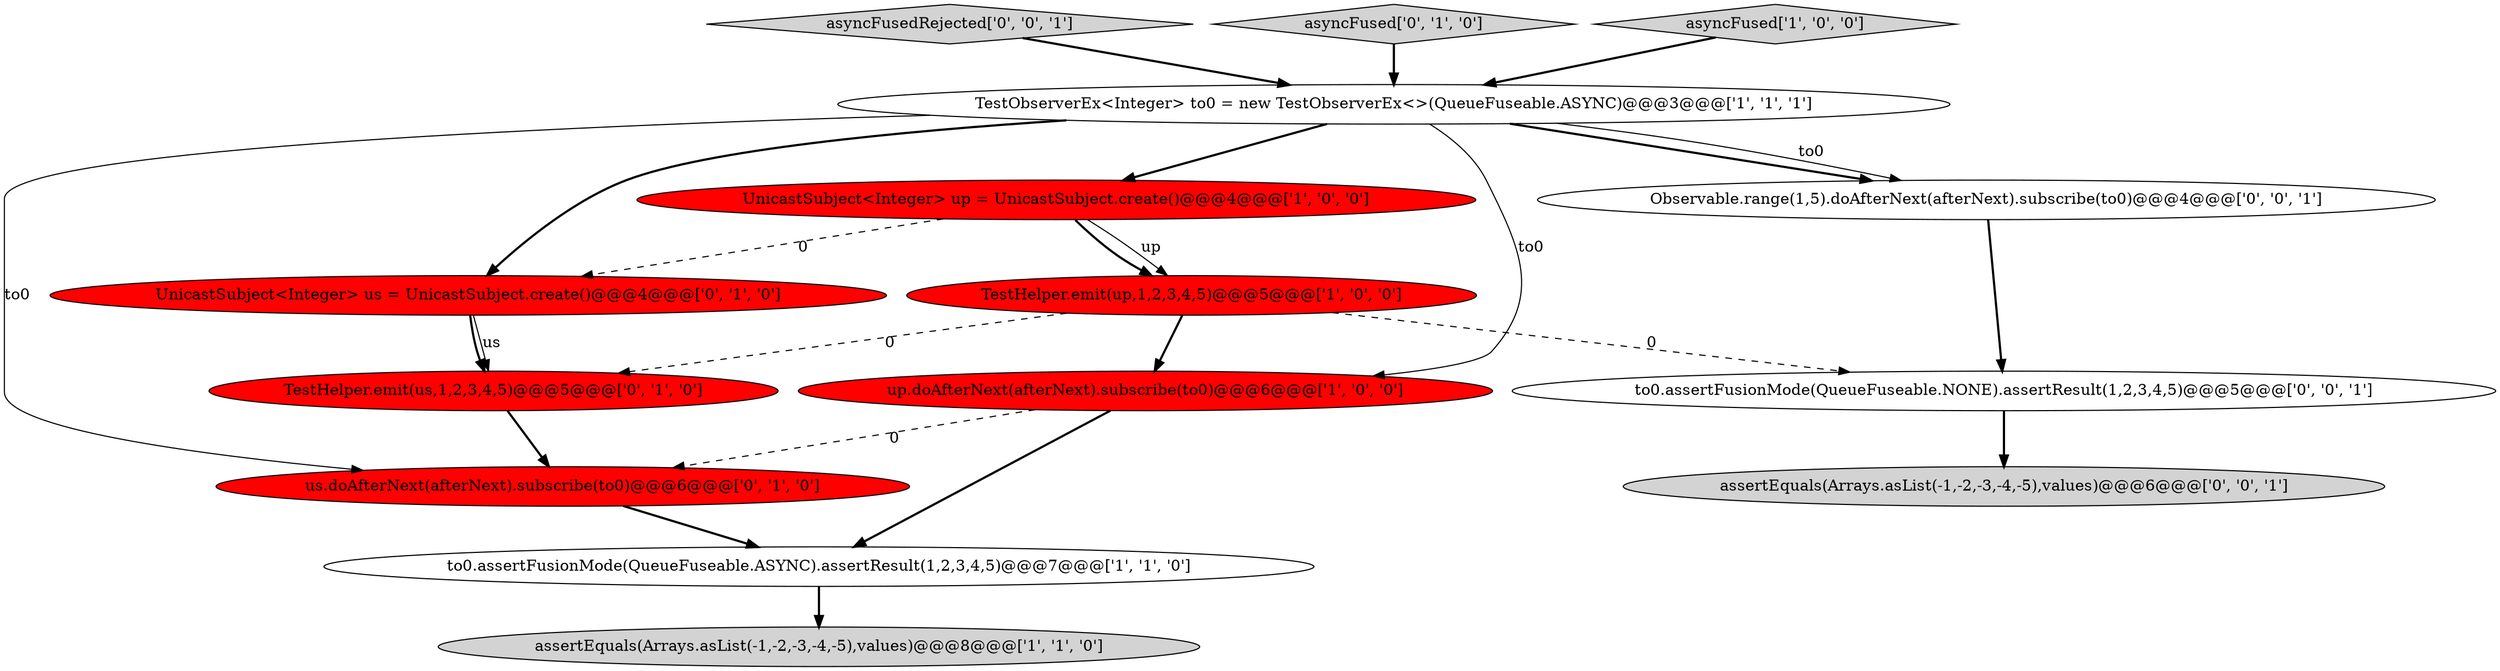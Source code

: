 digraph {
14 [style = filled, label = "asyncFusedRejected['0', '0', '1']", fillcolor = lightgray, shape = diamond image = "AAA0AAABBB3BBB"];
13 [style = filled, label = "to0.assertFusionMode(QueueFuseable.NONE).assertResult(1,2,3,4,5)@@@5@@@['0', '0', '1']", fillcolor = white, shape = ellipse image = "AAA0AAABBB3BBB"];
1 [style = filled, label = "to0.assertFusionMode(QueueFuseable.ASYNC).assertResult(1,2,3,4,5)@@@7@@@['1', '1', '0']", fillcolor = white, shape = ellipse image = "AAA0AAABBB1BBB"];
2 [style = filled, label = "up.doAfterNext(afterNext).subscribe(to0)@@@6@@@['1', '0', '0']", fillcolor = red, shape = ellipse image = "AAA1AAABBB1BBB"];
8 [style = filled, label = "TestHelper.emit(us,1,2,3,4,5)@@@5@@@['0', '1', '0']", fillcolor = red, shape = ellipse image = "AAA1AAABBB2BBB"];
10 [style = filled, label = "asyncFused['0', '1', '0']", fillcolor = lightgray, shape = diamond image = "AAA0AAABBB2BBB"];
11 [style = filled, label = "Observable.range(1,5).doAfterNext(afterNext).subscribe(to0)@@@4@@@['0', '0', '1']", fillcolor = white, shape = ellipse image = "AAA0AAABBB3BBB"];
9 [style = filled, label = "us.doAfterNext(afterNext).subscribe(to0)@@@6@@@['0', '1', '0']", fillcolor = red, shape = ellipse image = "AAA1AAABBB2BBB"];
6 [style = filled, label = "UnicastSubject<Integer> up = UnicastSubject.create()@@@4@@@['1', '0', '0']", fillcolor = red, shape = ellipse image = "AAA1AAABBB1BBB"];
4 [style = filled, label = "asyncFused['1', '0', '0']", fillcolor = lightgray, shape = diamond image = "AAA0AAABBB1BBB"];
3 [style = filled, label = "TestHelper.emit(up,1,2,3,4,5)@@@5@@@['1', '0', '0']", fillcolor = red, shape = ellipse image = "AAA1AAABBB1BBB"];
12 [style = filled, label = "assertEquals(Arrays.asList(-1,-2,-3,-4,-5),values)@@@6@@@['0', '0', '1']", fillcolor = lightgray, shape = ellipse image = "AAA0AAABBB3BBB"];
0 [style = filled, label = "TestObserverEx<Integer> to0 = new TestObserverEx<>(QueueFuseable.ASYNC)@@@3@@@['1', '1', '1']", fillcolor = white, shape = ellipse image = "AAA0AAABBB1BBB"];
7 [style = filled, label = "UnicastSubject<Integer> us = UnicastSubject.create()@@@4@@@['0', '1', '0']", fillcolor = red, shape = ellipse image = "AAA1AAABBB2BBB"];
5 [style = filled, label = "assertEquals(Arrays.asList(-1,-2,-3,-4,-5),values)@@@8@@@['1', '1', '0']", fillcolor = lightgray, shape = ellipse image = "AAA0AAABBB1BBB"];
1->5 [style = bold, label=""];
6->3 [style = bold, label=""];
6->3 [style = solid, label="up"];
0->6 [style = bold, label=""];
2->1 [style = bold, label=""];
6->7 [style = dashed, label="0"];
0->11 [style = bold, label=""];
0->2 [style = solid, label="to0"];
7->8 [style = bold, label=""];
3->13 [style = dashed, label="0"];
4->0 [style = bold, label=""];
0->7 [style = bold, label=""];
13->12 [style = bold, label=""];
0->11 [style = solid, label="to0"];
3->2 [style = bold, label=""];
14->0 [style = bold, label=""];
2->9 [style = dashed, label="0"];
7->8 [style = solid, label="us"];
11->13 [style = bold, label=""];
10->0 [style = bold, label=""];
8->9 [style = bold, label=""];
3->8 [style = dashed, label="0"];
0->9 [style = solid, label="to0"];
9->1 [style = bold, label=""];
}
